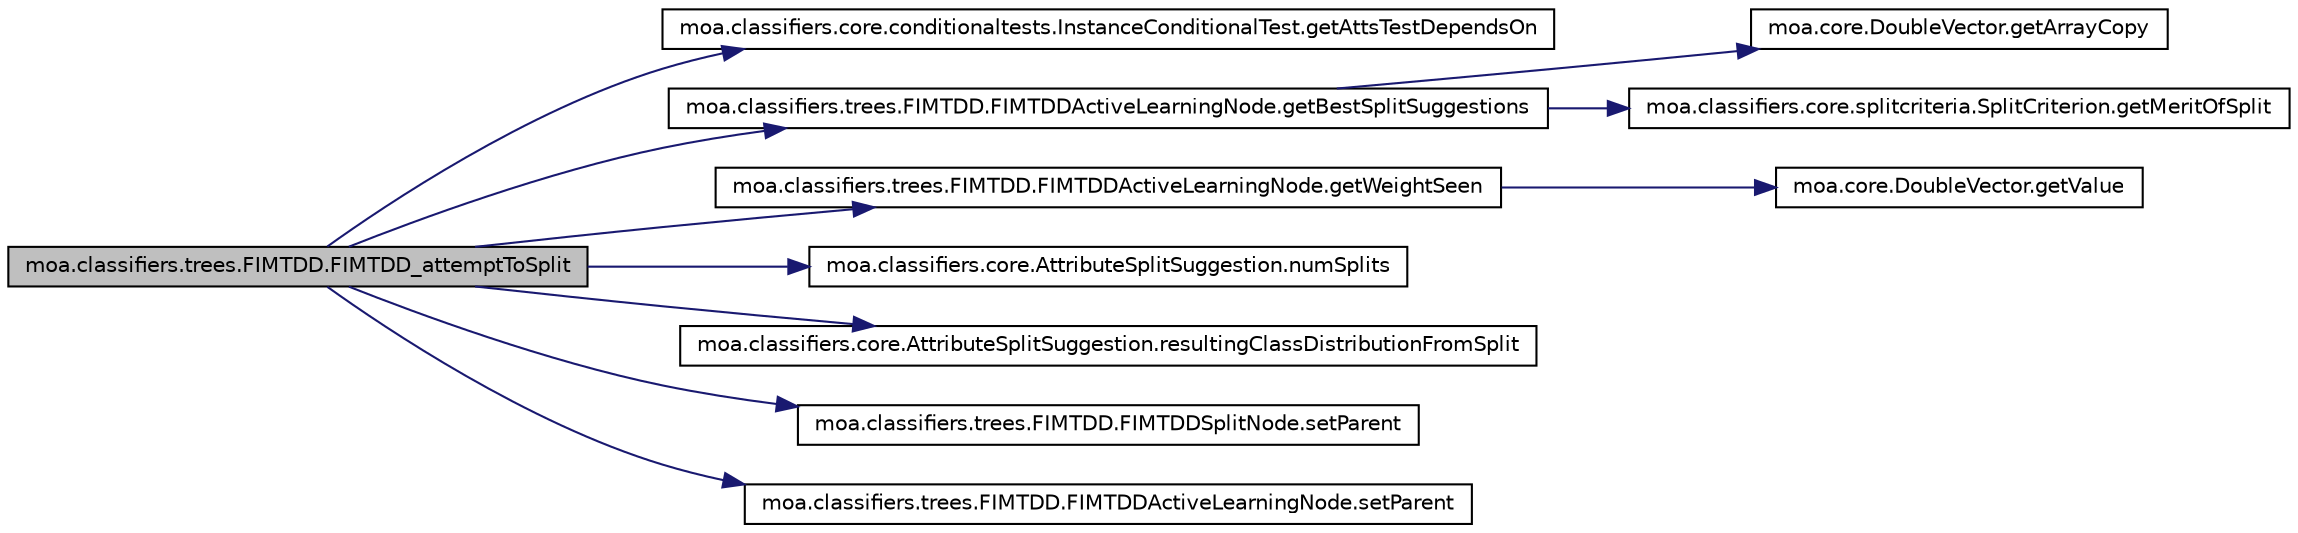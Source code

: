 digraph G
{
  edge [fontname="Helvetica",fontsize="10",labelfontname="Helvetica",labelfontsize="10"];
  node [fontname="Helvetica",fontsize="10",shape=record];
  rankdir=LR;
  Node1 [label="moa.classifiers.trees.FIMTDD.FIMTDD_attemptToSplit",height=0.2,width=0.4,color="black", fillcolor="grey75", style="filled" fontcolor="black"];
  Node1 -> Node2 [color="midnightblue",fontsize="10",style="solid",fontname="Helvetica"];
  Node2 [label="moa.classifiers.core.conditionaltests.InstanceConditionalTest.getAttsTestDependsOn",height=0.2,width=0.4,color="black", fillcolor="white", style="filled",URL="$classmoa_1_1classifiers_1_1core_1_1conditionaltests_1_1InstanceConditionalTest.html#af3a4e494b9e2e3f981b45a237858f4cd",tooltip="Returns an array with the attributes that the test depends on."];
  Node1 -> Node3 [color="midnightblue",fontsize="10",style="solid",fontname="Helvetica"];
  Node3 [label="moa.classifiers.trees.FIMTDD.FIMTDDActiveLearningNode.getBestSplitSuggestions",height=0.2,width=0.4,color="black", fillcolor="white", style="filled",URL="$classmoa_1_1classifiers_1_1trees_1_1FIMTDD_1_1FIMTDDActiveLearningNode.html#af032b3899837a661dc82bba5674de422",tooltip="Return the best split suggestions for this node using the given split criteria."];
  Node3 -> Node4 [color="midnightblue",fontsize="10",style="solid",fontname="Helvetica"];
  Node4 [label="moa.core.DoubleVector.getArrayCopy",height=0.2,width=0.4,color="black", fillcolor="white", style="filled",URL="$classmoa_1_1core_1_1DoubleVector.html#a6d0ce5fe7346a8d4b4a6ae444750f9c8"];
  Node3 -> Node5 [color="midnightblue",fontsize="10",style="solid",fontname="Helvetica"];
  Node5 [label="moa.classifiers.core.splitcriteria.SplitCriterion.getMeritOfSplit",height=0.2,width=0.4,color="black", fillcolor="white", style="filled",URL="$interfacemoa_1_1classifiers_1_1core_1_1splitcriteria_1_1SplitCriterion.html#a82f5cb7ad49c396d4f50615a55300b36",tooltip="Computes the merit of splitting for a given ditribution before the split and after..."];
  Node1 -> Node6 [color="midnightblue",fontsize="10",style="solid",fontname="Helvetica"];
  Node6 [label="moa.classifiers.trees.FIMTDD.FIMTDDActiveLearningNode.getWeightSeen",height=0.2,width=0.4,color="black", fillcolor="white", style="filled",URL="$classmoa_1_1classifiers_1_1trees_1_1FIMTDD_1_1FIMTDDActiveLearningNode.html#a0f9532c295588e7b91414e492d4b9e99"];
  Node6 -> Node7 [color="midnightblue",fontsize="10",style="solid",fontname="Helvetica"];
  Node7 [label="moa.core.DoubleVector.getValue",height=0.2,width=0.4,color="black", fillcolor="white", style="filled",URL="$classmoa_1_1core_1_1DoubleVector.html#a0a22580b229225823e9b11ed9d35104a"];
  Node1 -> Node8 [color="midnightblue",fontsize="10",style="solid",fontname="Helvetica"];
  Node8 [label="moa.classifiers.core.AttributeSplitSuggestion.numSplits",height=0.2,width=0.4,color="black", fillcolor="white", style="filled",URL="$classmoa_1_1classifiers_1_1core_1_1AttributeSplitSuggestion.html#afcced50eef2981b7a7a30e2a40086e41"];
  Node1 -> Node9 [color="midnightblue",fontsize="10",style="solid",fontname="Helvetica"];
  Node9 [label="moa.classifiers.core.AttributeSplitSuggestion.resultingClassDistributionFromSplit",height=0.2,width=0.4,color="black", fillcolor="white", style="filled",URL="$classmoa_1_1classifiers_1_1core_1_1AttributeSplitSuggestion.html#ae715b4c66ed0aa5f3d05e5a101c93a61"];
  Node1 -> Node10 [color="midnightblue",fontsize="10",style="solid",fontname="Helvetica"];
  Node10 [label="moa.classifiers.trees.FIMTDD.FIMTDDSplitNode.setParent",height=0.2,width=0.4,color="black", fillcolor="white", style="filled",URL="$classmoa_1_1classifiers_1_1trees_1_1FIMTDD_1_1FIMTDDSplitNode.html#a86d0705a6847e5ab06c632b021003fde",tooltip="Set the parent node."];
  Node1 -> Node11 [color="midnightblue",fontsize="10",style="solid",fontname="Helvetica"];
  Node11 [label="moa.classifiers.trees.FIMTDD.FIMTDDActiveLearningNode.setParent",height=0.2,width=0.4,color="black", fillcolor="white", style="filled",URL="$classmoa_1_1classifiers_1_1trees_1_1FIMTDD_1_1FIMTDDActiveLearningNode.html#a6433331601eada354a86b60f321a15dd",tooltip="Set the parent node."];
}

